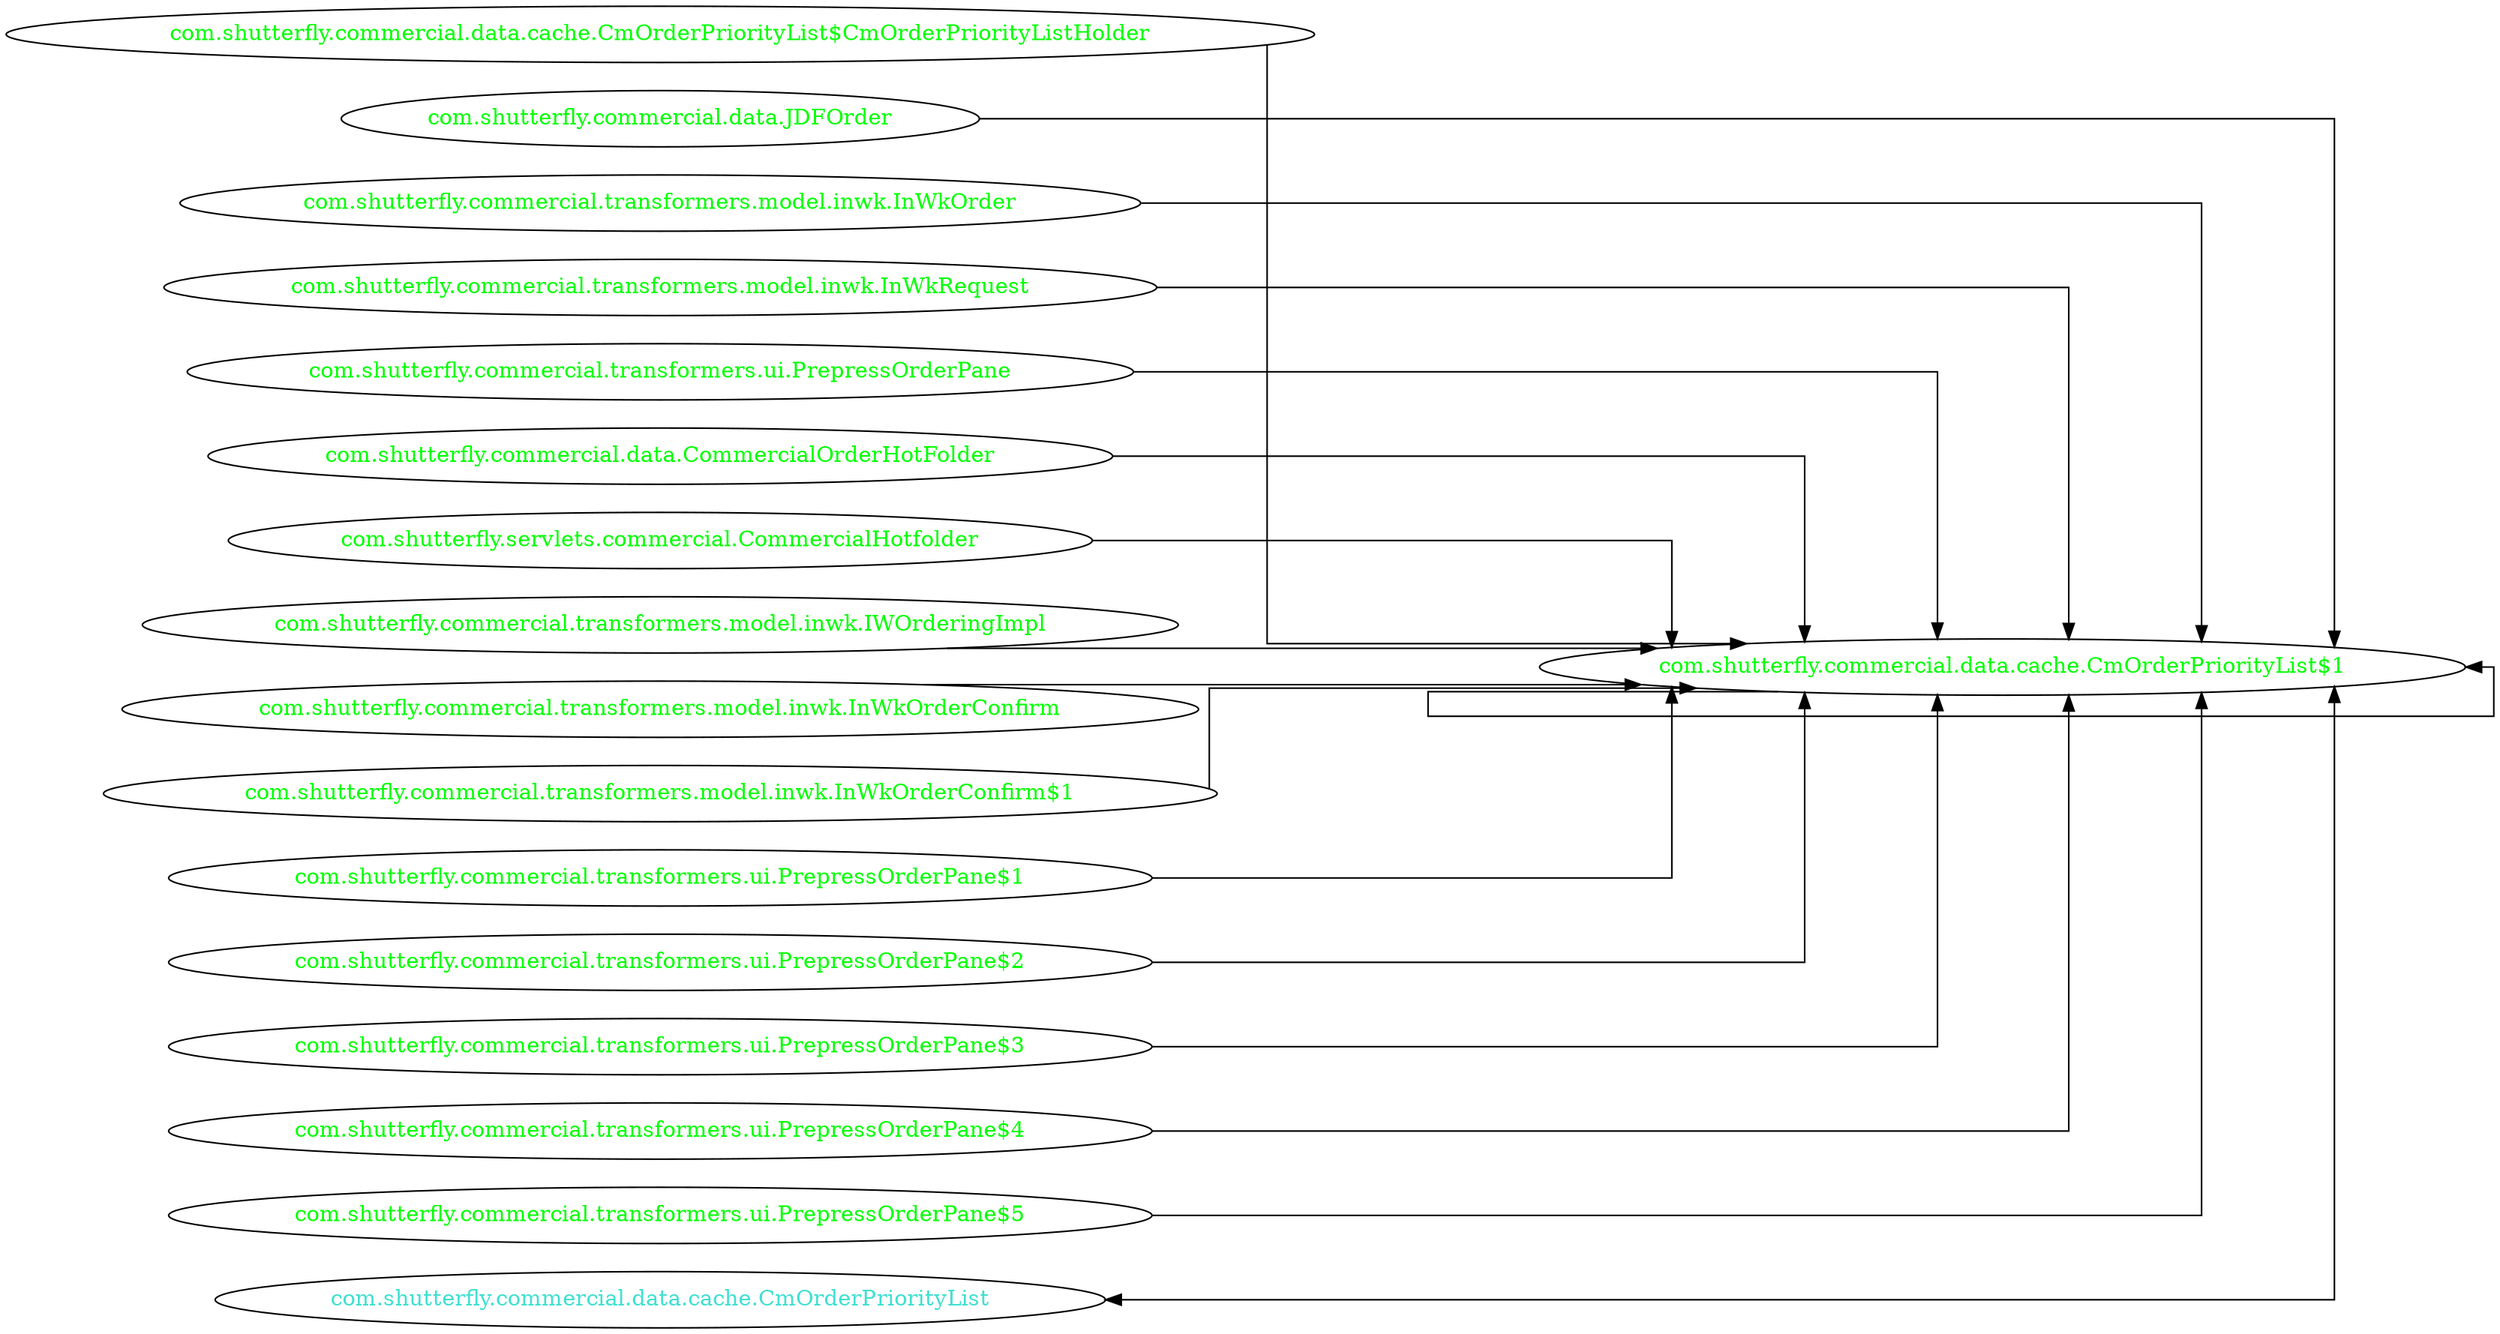 digraph dependencyGraph {
 concentrate=true;
 ranksep="2.0";
 rankdir="LR"; 
 splines="ortho";
"com.shutterfly.commercial.data.cache.CmOrderPriorityList$1" [fontcolor="red"];
"com.shutterfly.commercial.data.cache.CmOrderPriorityList$CmOrderPriorityListHolder" [ fontcolor="green" ];
"com.shutterfly.commercial.data.cache.CmOrderPriorityList$CmOrderPriorityListHolder"->"com.shutterfly.commercial.data.cache.CmOrderPriorityList$1";
"com.shutterfly.commercial.data.JDFOrder" [ fontcolor="green" ];
"com.shutterfly.commercial.data.JDFOrder"->"com.shutterfly.commercial.data.cache.CmOrderPriorityList$1";
"com.shutterfly.commercial.data.cache.CmOrderPriorityList$1" [ fontcolor="green" ];
"com.shutterfly.commercial.data.cache.CmOrderPriorityList$1"->"com.shutterfly.commercial.data.cache.CmOrderPriorityList$1";
"com.shutterfly.commercial.transformers.model.inwk.InWkOrder" [ fontcolor="green" ];
"com.shutterfly.commercial.transformers.model.inwk.InWkOrder"->"com.shutterfly.commercial.data.cache.CmOrderPriorityList$1";
"com.shutterfly.commercial.transformers.model.inwk.InWkRequest" [ fontcolor="green" ];
"com.shutterfly.commercial.transformers.model.inwk.InWkRequest"->"com.shutterfly.commercial.data.cache.CmOrderPriorityList$1";
"com.shutterfly.commercial.transformers.ui.PrepressOrderPane" [ fontcolor="green" ];
"com.shutterfly.commercial.transformers.ui.PrepressOrderPane"->"com.shutterfly.commercial.data.cache.CmOrderPriorityList$1";
"com.shutterfly.commercial.data.CommercialOrderHotFolder" [ fontcolor="green" ];
"com.shutterfly.commercial.data.CommercialOrderHotFolder"->"com.shutterfly.commercial.data.cache.CmOrderPriorityList$1";
"com.shutterfly.servlets.commercial.CommercialHotfolder" [ fontcolor="green" ];
"com.shutterfly.servlets.commercial.CommercialHotfolder"->"com.shutterfly.commercial.data.cache.CmOrderPriorityList$1";
"com.shutterfly.commercial.transformers.model.inwk.IWOrderingImpl" [ fontcolor="green" ];
"com.shutterfly.commercial.transformers.model.inwk.IWOrderingImpl"->"com.shutterfly.commercial.data.cache.CmOrderPriorityList$1";
"com.shutterfly.commercial.transformers.model.inwk.InWkOrderConfirm" [ fontcolor="green" ];
"com.shutterfly.commercial.transformers.model.inwk.InWkOrderConfirm"->"com.shutterfly.commercial.data.cache.CmOrderPriorityList$1";
"com.shutterfly.commercial.transformers.model.inwk.InWkOrderConfirm$1" [ fontcolor="green" ];
"com.shutterfly.commercial.transformers.model.inwk.InWkOrderConfirm$1"->"com.shutterfly.commercial.data.cache.CmOrderPriorityList$1";
"com.shutterfly.commercial.transformers.ui.PrepressOrderPane$1" [ fontcolor="green" ];
"com.shutterfly.commercial.transformers.ui.PrepressOrderPane$1"->"com.shutterfly.commercial.data.cache.CmOrderPriorityList$1";
"com.shutterfly.commercial.transformers.ui.PrepressOrderPane$2" [ fontcolor="green" ];
"com.shutterfly.commercial.transformers.ui.PrepressOrderPane$2"->"com.shutterfly.commercial.data.cache.CmOrderPriorityList$1";
"com.shutterfly.commercial.transformers.ui.PrepressOrderPane$3" [ fontcolor="green" ];
"com.shutterfly.commercial.transformers.ui.PrepressOrderPane$3"->"com.shutterfly.commercial.data.cache.CmOrderPriorityList$1";
"com.shutterfly.commercial.transformers.ui.PrepressOrderPane$4" [ fontcolor="green" ];
"com.shutterfly.commercial.transformers.ui.PrepressOrderPane$4"->"com.shutterfly.commercial.data.cache.CmOrderPriorityList$1";
"com.shutterfly.commercial.transformers.ui.PrepressOrderPane$5" [ fontcolor="green" ];
"com.shutterfly.commercial.transformers.ui.PrepressOrderPane$5"->"com.shutterfly.commercial.data.cache.CmOrderPriorityList$1";
"com.shutterfly.commercial.data.cache.CmOrderPriorityList" [ fontcolor="turquoise" ];
"com.shutterfly.commercial.data.cache.CmOrderPriorityList"->"com.shutterfly.commercial.data.cache.CmOrderPriorityList$1" [dir=both];
}
